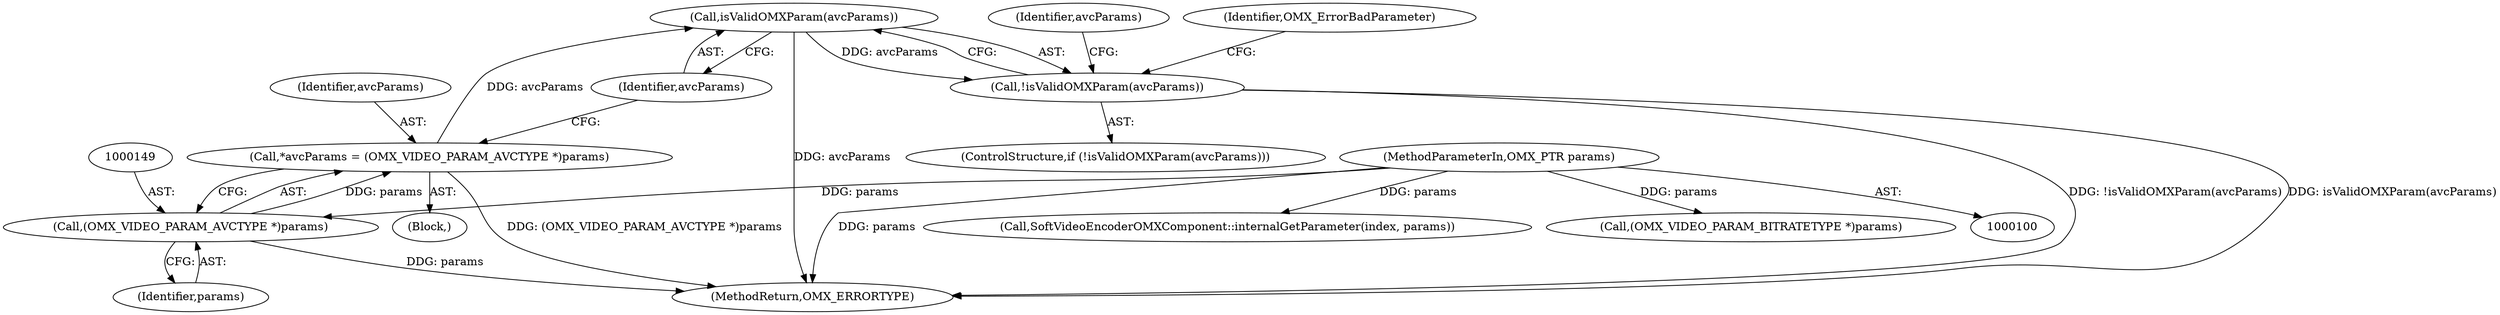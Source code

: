 digraph "0_Android_295c883fe3105b19bcd0f9e07d54c6b589fc5bff_14@pointer" {
"1000153" [label="(Call,isValidOMXParam(avcParams))"];
"1000146" [label="(Call,*avcParams = (OMX_VIDEO_PARAM_AVCTYPE *)params)"];
"1000148" [label="(Call,(OMX_VIDEO_PARAM_AVCTYPE *)params)"];
"1000102" [label="(MethodParameterIn,OMX_PTR params)"];
"1000152" [label="(Call,!isValidOMXParam(avcParams))"];
"1000154" [label="(Identifier,avcParams)"];
"1000146" [label="(Call,*avcParams = (OMX_VIDEO_PARAM_AVCTYPE *)params)"];
"1000249" [label="(Call,SoftVideoEncoderOMXComponent::internalGetParameter(index, params))"];
"1000153" [label="(Call,isValidOMXParam(avcParams))"];
"1000157" [label="(Identifier,OMX_ErrorBadParameter)"];
"1000152" [label="(Call,!isValidOMXParam(avcParams))"];
"1000112" [label="(Call,(OMX_VIDEO_PARAM_BITRATETYPE *)params)"];
"1000150" [label="(Identifier,params)"];
"1000161" [label="(Identifier,avcParams)"];
"1000102" [label="(MethodParameterIn,OMX_PTR params)"];
"1000151" [label="(ControlStructure,if (!isValidOMXParam(avcParams)))"];
"1000148" [label="(Call,(OMX_VIDEO_PARAM_AVCTYPE *)params)"];
"1000147" [label="(Identifier,avcParams)"];
"1000252" [label="(MethodReturn,OMX_ERRORTYPE)"];
"1000144" [label="(Block,)"];
"1000153" -> "1000152"  [label="AST: "];
"1000153" -> "1000154"  [label="CFG: "];
"1000154" -> "1000153"  [label="AST: "];
"1000152" -> "1000153"  [label="CFG: "];
"1000153" -> "1000252"  [label="DDG: avcParams"];
"1000153" -> "1000152"  [label="DDG: avcParams"];
"1000146" -> "1000153"  [label="DDG: avcParams"];
"1000146" -> "1000144"  [label="AST: "];
"1000146" -> "1000148"  [label="CFG: "];
"1000147" -> "1000146"  [label="AST: "];
"1000148" -> "1000146"  [label="AST: "];
"1000154" -> "1000146"  [label="CFG: "];
"1000146" -> "1000252"  [label="DDG: (OMX_VIDEO_PARAM_AVCTYPE *)params"];
"1000148" -> "1000146"  [label="DDG: params"];
"1000148" -> "1000150"  [label="CFG: "];
"1000149" -> "1000148"  [label="AST: "];
"1000150" -> "1000148"  [label="AST: "];
"1000148" -> "1000252"  [label="DDG: params"];
"1000102" -> "1000148"  [label="DDG: params"];
"1000102" -> "1000100"  [label="AST: "];
"1000102" -> "1000252"  [label="DDG: params"];
"1000102" -> "1000112"  [label="DDG: params"];
"1000102" -> "1000249"  [label="DDG: params"];
"1000152" -> "1000151"  [label="AST: "];
"1000157" -> "1000152"  [label="CFG: "];
"1000161" -> "1000152"  [label="CFG: "];
"1000152" -> "1000252"  [label="DDG: !isValidOMXParam(avcParams)"];
"1000152" -> "1000252"  [label="DDG: isValidOMXParam(avcParams)"];
}
